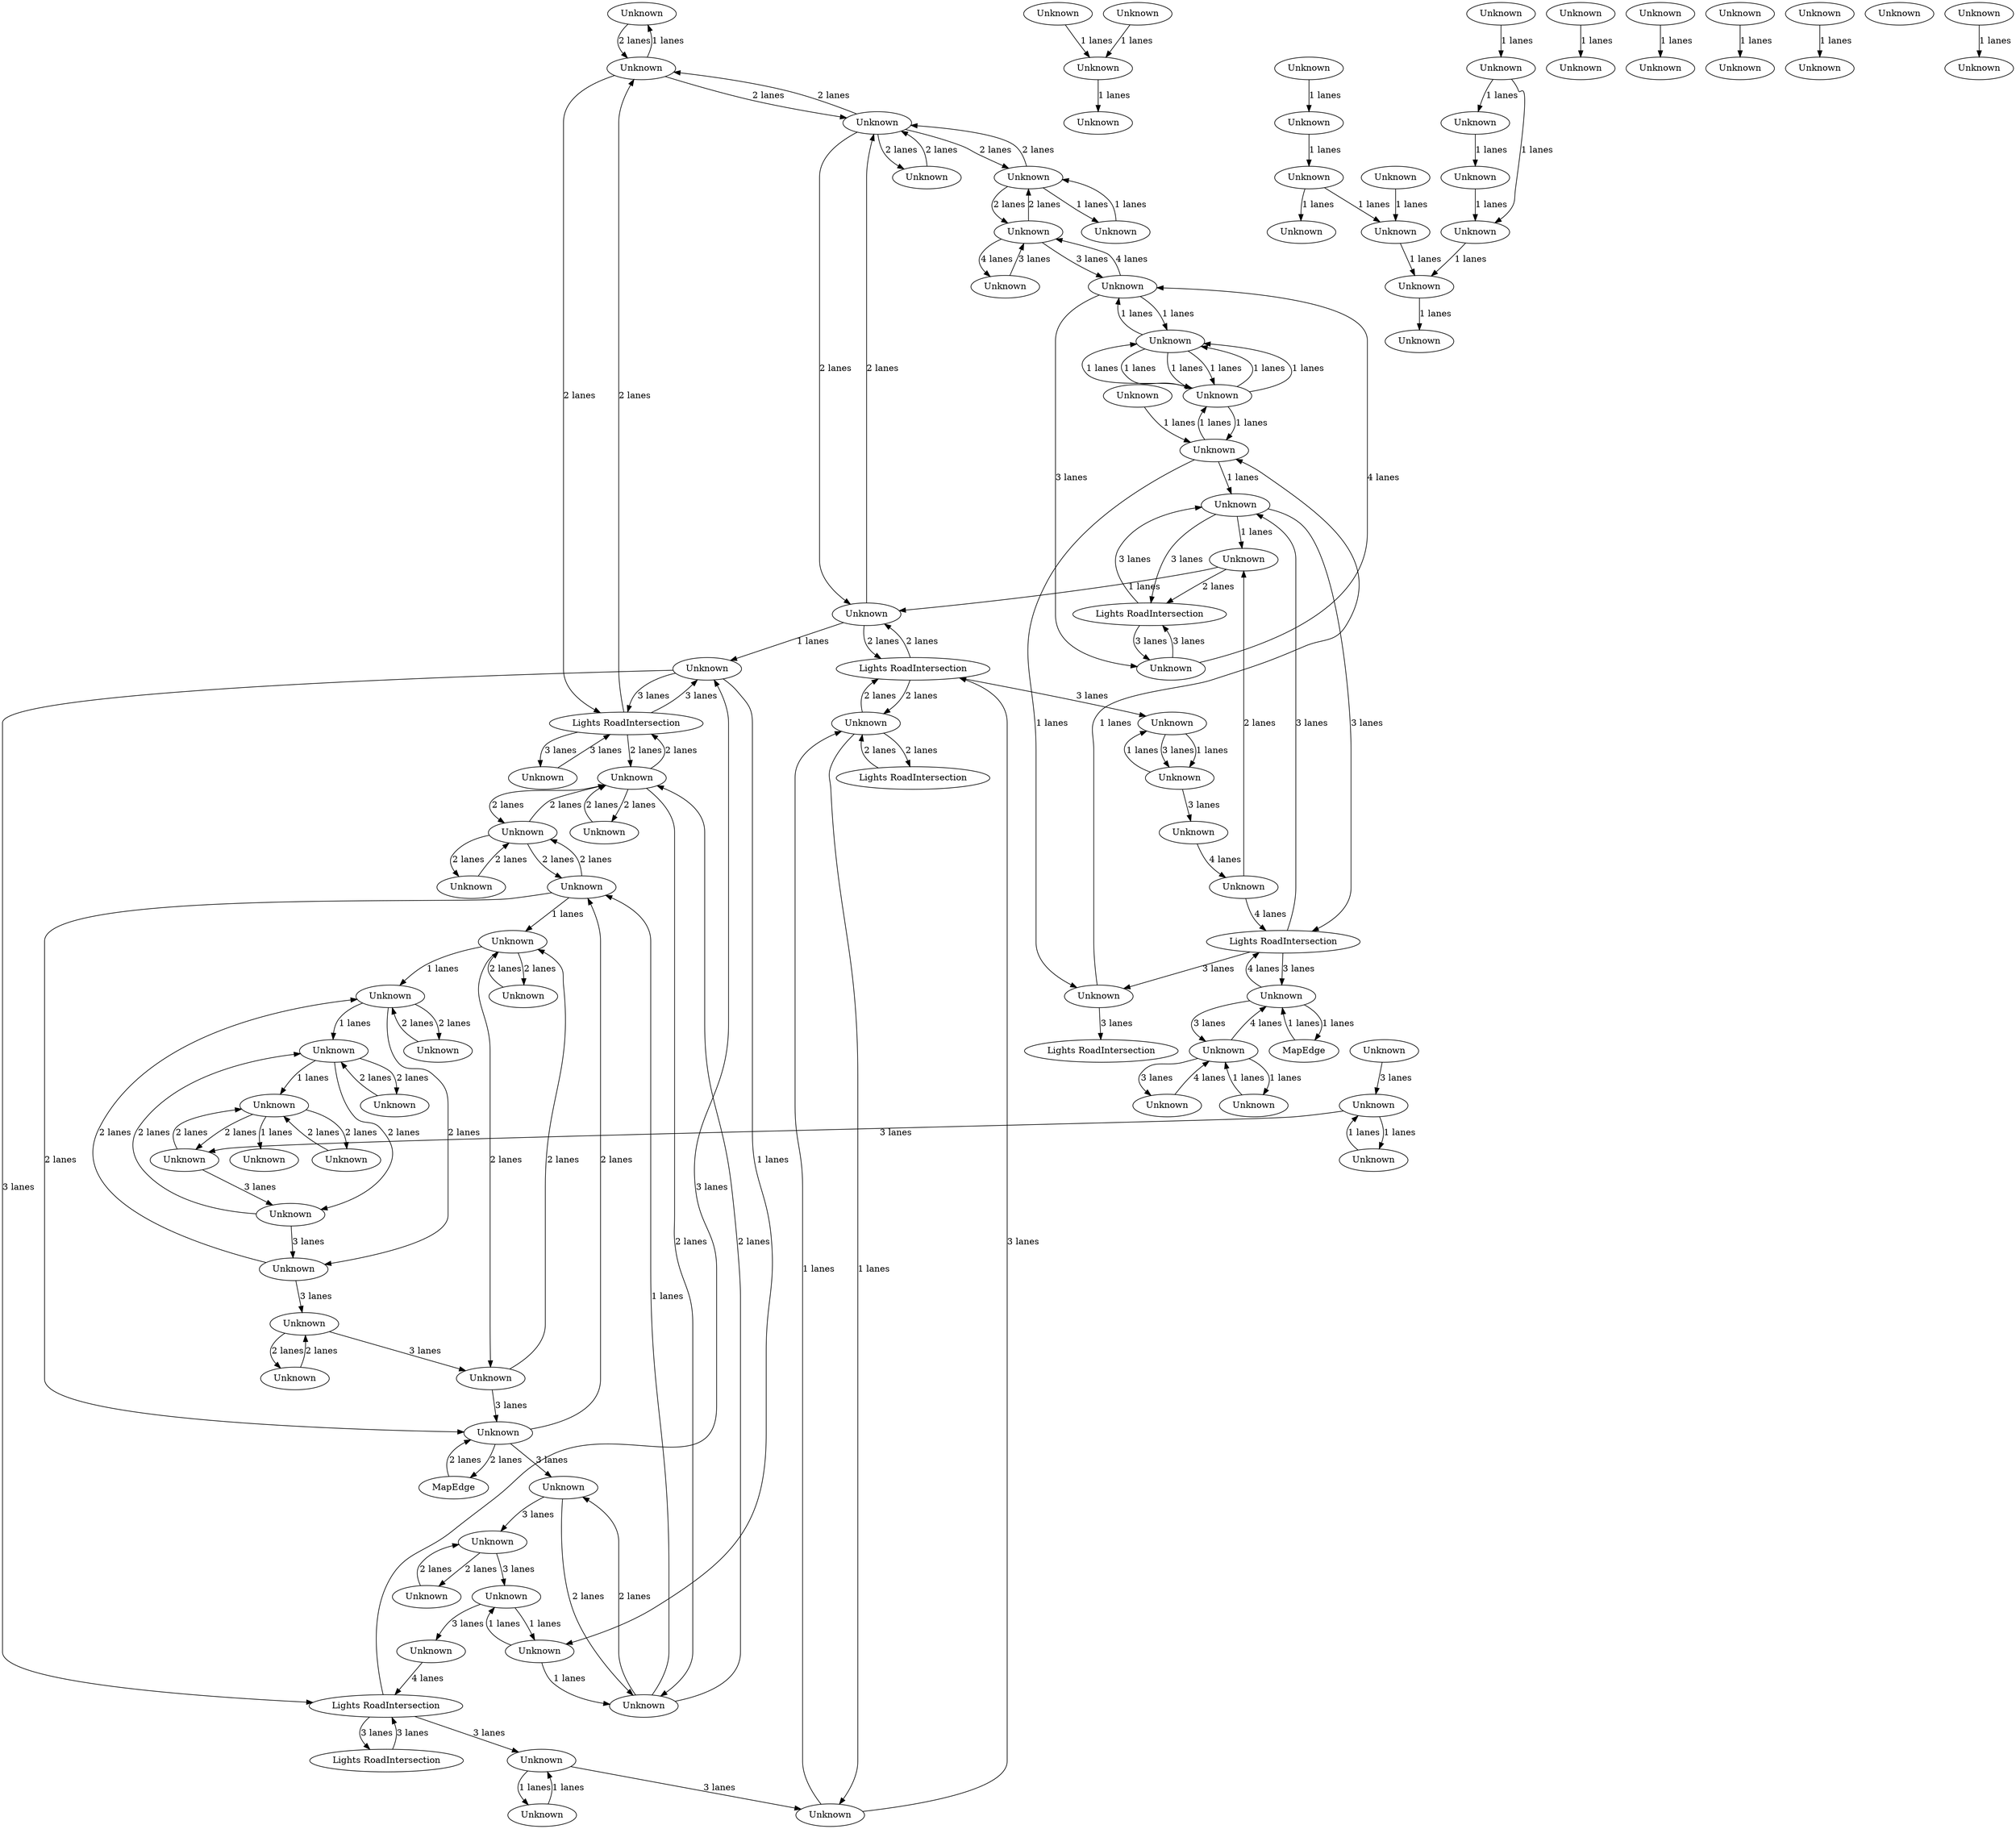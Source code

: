 digraph {
    0 [ label = "Unknown" ]
    1 [ label = "Unknown" ]
    2 [ label = "Unknown" ]
    3 [ label = "Lights RoadIntersection" ]
    4 [ label = "Unknown" ]
    5 [ label = "Unknown" ]
    6 [ label = "Unknown" ]
    7 [ label = "Unknown" ]
    8 [ label = "Unknown" ]
    9 [ label = "Lights RoadIntersection" ]
    10 [ label = "Lights RoadIntersection" ]
    11 [ label = "Lights RoadIntersection" ]
    12 [ label = "Lights RoadIntersection" ]
    13 [ label = "Unknown" ]
    14 [ label = "Unknown" ]
    15 [ label = "Lights RoadIntersection" ]
    16 [ label = "Lights RoadIntersection" ]
    17 [ label = "Unknown" ]
    18 [ label = "Unknown" ]
    19 [ label = "Unknown" ]
    20 [ label = "Unknown" ]
    21 [ label = "Unknown" ]
    22 [ label = "Unknown" ]
    23 [ label = "Unknown" ]
    24 [ label = "Unknown" ]
    25 [ label = "Unknown" ]
    26 [ label = "Unknown" ]
    27 [ label = "Unknown" ]
    28 [ label = "MapEdge" ]
    29 [ label = "Unknown" ]
    30 [ label = "Unknown" ]
    31 [ label = "Unknown" ]
    32 [ label = "Unknown" ]
    33 [ label = "Unknown" ]
    34 [ label = "Unknown" ]
    35 [ label = "Unknown" ]
    36 [ label = "Unknown" ]
    37 [ label = "Unknown" ]
    38 [ label = "Unknown" ]
    39 [ label = "Unknown" ]
    40 [ label = "Unknown" ]
    41 [ label = "Unknown" ]
    42 [ label = "Unknown" ]
    43 [ label = "Unknown" ]
    44 [ label = "Unknown" ]
    45 [ label = "Unknown" ]
    46 [ label = "Unknown" ]
    47 [ label = "Unknown" ]
    48 [ label = "Unknown" ]
    49 [ label = "Unknown" ]
    50 [ label = "Lights RoadIntersection" ]
    51 [ label = "Unknown" ]
    52 [ label = "Unknown" ]
    53 [ label = "Unknown" ]
    54 [ label = "Unknown" ]
    55 [ label = "Unknown" ]
    56 [ label = "Unknown" ]
    57 [ label = "Unknown" ]
    58 [ label = "Unknown" ]
    59 [ label = "Unknown" ]
    60 [ label = "Unknown" ]
    61 [ label = "Unknown" ]
    62 [ label = "Unknown" ]
    63 [ label = "Unknown" ]
    64 [ label = "Unknown" ]
    65 [ label = "Unknown" ]
    66 [ label = "Unknown" ]
    67 [ label = "Unknown" ]
    68 [ label = "Unknown" ]
    69 [ label = "Unknown" ]
    70 [ label = "Unknown" ]
    71 [ label = "Unknown" ]
    72 [ label = "Unknown" ]
    73 [ label = "Unknown" ]
    74 [ label = "Unknown" ]
    75 [ label = "Unknown" ]
    76 [ label = "Unknown" ]
    77 [ label = "Unknown" ]
    78 [ label = "Unknown" ]
    79 [ label = "Unknown" ]
    80 [ label = "Unknown" ]
    81 [ label = "Unknown" ]
    82 [ label = "Unknown" ]
    83 [ label = "Unknown" ]
    84 [ label = "Unknown" ]
    85 [ label = "Unknown" ]
    86 [ label = "Unknown" ]
    87 [ label = "Unknown" ]
    88 [ label = "Unknown" ]
    89 [ label = "Unknown" ]
    90 [ label = "Unknown" ]
    91 [ label = "Unknown" ]
    92 [ label = "MapEdge" ]
    93 [ label = "Unknown" ]
    94 [ label = "Unknown" ]
    95 [ label = "Unknown" ]
    96 [ label = "Unknown" ]
    97 [ label = "Unknown" ]
    98 [ label = "Unknown" ]
    99 [ label = "Unknown" ]
    100 [ label = "Unknown" ]
    0 -> 95 [ label = "2 lanes" ]
    95 -> 0 [ label = "1 lanes" ]
    5 -> 43 [ label = "2 lanes" ]
    43 -> 5 [ label = "2 lanes" ]
    43 -> 6 [ label = "2 lanes" ]
    6 -> 43 [ label = "2 lanes" ]
    13 -> 42 [ label = "2 lanes" ]
    42 -> 13 [ label = "2 lanes" ]
    42 -> 14 [ label = "2 lanes" ]
    14 -> 42 [ label = "2 lanes" ]
    41 -> 19 [ label = "2 lanes" ]
    19 -> 41 [ label = "2 lanes" ]
    89 -> 41 [ label = "2 lanes" ]
    41 -> 89 [ label = "2 lanes" ]
    18 -> 93 [ label = "2 lanes" ]
    93 -> 18 [ label = "2 lanes" ]
    2 -> 31 [ label = "2 lanes" ]
    31 -> 2 [ label = "2 lanes" ]
    31 -> 96 [ label = "2 lanes" ]
    96 -> 31 [ label = "2 lanes" ]
    17 -> 92 [ label = "2 lanes" ]
    92 -> 17 [ label = "2 lanes" ]
    20 -> 45 [ label = "2 lanes" ]
    45 -> 20 [ label = "2 lanes" ]
    21 -> 20 [ label = "2 lanes" ]
    20 -> 21 [ label = "2 lanes" ]
    45 -> 17 [ label = "2 lanes" ]
    17 -> 45 [ label = "2 lanes" ]
    25 -> 22 [ label = "1 lanes" ]
    22 -> 25 [ label = "1 lanes" ]
    28 -> 27 [ label = "1 lanes" ]
    27 -> 28 [ label = "1 lanes" ]
    31 -> 35 [ label = "1 lanes" ]
    35 -> 31 [ label = "1 lanes" ]
    7 -> 20 [ label = "2 lanes" ]
    20 -> 7 [ label = "2 lanes" ]
    10 -> 7 [ label = "2 lanes" ]
    7 -> 10 [ label = "2 lanes" ]
    95 -> 10 [ label = "2 lanes" ]
    10 -> 95 [ label = "2 lanes" ]
    7 -> 46 [ label = "2 lanes" ]
    46 -> 7 [ label = "2 lanes" ]
    46 -> 8 [ label = "2 lanes" ]
    8 -> 46 [ label = "2 lanes" ]
    91 -> 7 [ label = "2 lanes" ]
    7 -> 91 [ label = "2 lanes" ]
    44 -> 24 [ label = "2 lanes" ]
    24 -> 44 [ label = "2 lanes" ]
    90 -> 44 [ label = "2 lanes" ]
    44 -> 90 [ label = "2 lanes" ]
    77 -> 60 [ label = "1 lanes" ]
    71 -> 77 [ label = "1 lanes" ]
    27 -> 99 [ label = "3 lanes" ]
    99 -> 27 [ label = "4 lanes" ]
    99 -> 26 [ label = "3 lanes" ]
    26 -> 99 [ label = "4 lanes" ]
    10 -> 47 [ label = "3 lanes" ]
    47 -> 10 [ label = "3 lanes" ]
    34 -> 10 [ label = "3 lanes" ]
    10 -> 34 [ label = "3 lanes" ]
    47 -> 11 [ label = "3 lanes" ]
    11 -> 47 [ label = "3 lanes" ]
    49 -> 9 [ label = "3 lanes" ]
    74 -> 36 [ label = "1 lanes" ]
    37 -> 73 [ label = "1 lanes" ]
    73 -> 74 [ label = "1 lanes" ]
    70 -> 37 [ label = "1 lanes" ]
    6 -> 18 [ label = "3 lanes" ]
    14 -> 6 [ label = "3 lanes" ]
    17 -> 8 [ label = "3 lanes" ]
    18 -> 24 [ label = "3 lanes" ]
    19 -> 14 [ label = "3 lanes" ]
    24 -> 17 [ label = "3 lanes" ]
    25 -> 19 [ label = "3 lanes" ]
    39 -> 25 [ label = "3 lanes" ]
    4 -> 78 [ label = "3 lanes" ]
    8 -> 4 [ label = "3 lanes" ]
    78 -> 32 [ label = "3 lanes" ]
    40 -> 23 [ label = "4 lanes" ]
    23 -> 3 [ label = "4 lanes" ]
    32 -> 11 [ label = "4 lanes" ]
    11 -> 82 [ label = "3 lanes" ]
    15 -> 64 [ label = "3 lanes" ]
    62 -> 15 [ label = "3 lanes" ]
    64 -> 65 [ label = "3 lanes" ]
    65 -> 40 [ label = "3 lanes" ]
    82 -> 62 [ label = "3 lanes" ]
    84 -> 30 [ label = "1 lanes" ]
    52 -> 84 [ label = "1 lanes" ]
    23 -> 68 [ label = "2 lanes" ]
    68 -> 50 [ label = "2 lanes" ]
    56 -> 53 [ label = "1 lanes" ]
    54 -> 55 [ label = "1 lanes" ]
    58 -> 57 [ label = "1 lanes" ]
    59 -> 51 [ label = "1 lanes" ]
    78 -> 61 [ label = "1 lanes" ]
    61 -> 78 [ label = "1 lanes" ]
    63 -> 62 [ label = "1 lanes" ]
    62 -> 63 [ label = "1 lanes" ]
    65 -> 64 [ label = "1 lanes" ]
    64 -> 65 [ label = "1 lanes" ]
    15 -> 63 [ label = "2 lanes" ]
    63 -> 15 [ label = "2 lanes" ]
    63 -> 16 [ label = "2 lanes" ]
    16 -> 63 [ label = "2 lanes" ]
    4 -> 94 [ label = "2 lanes" ]
    94 -> 4 [ label = "2 lanes" ]
    12 -> 11 [ label = "3 lanes" ]
    11 -> 12 [ label = "3 lanes" ]
    3 -> 27 [ label = "3 lanes" ]
    27 -> 3 [ label = "4 lanes" ]
    72 -> 70 [ label = "1 lanes" ]
    38 -> 72 [ label = "1 lanes" ]
    33 -> 71 [ label = "1 lanes" ]
    72 -> 73 [ label = "1 lanes" ]
    75 -> 76 [ label = "1 lanes" ]
    76 -> 74 [ label = "1 lanes" ]
    77 -> 76 [ label = "1 lanes" ]
    48 -> 50 [ label = "3 lanes" ]
    50 -> 48 [ label = "3 lanes" ]
    80 -> 79 [ label = "1 lanes" ]
    1 -> 2 [ label = "3 lanes" ]
    2 -> 1 [ label = "4 lanes" ]
    2 -> 85 [ label = "3 lanes" ]
    85 -> 2 [ label = "4 lanes" ]
    85 -> 48 [ label = "3 lanes" ]
    48 -> 85 [ label = "4 lanes" ]
    42 -> 41 [ label = "1 lanes" ]
    43 -> 42 [ label = "1 lanes" ]
    44 -> 43 [ label = "1 lanes" ]
    45 -> 44 [ label = "1 lanes" ]
    46 -> 45 [ label = "1 lanes" ]
    61 -> 46 [ label = "1 lanes" ]
    67 -> 47 [ label = "1 lanes" ]
    47 -> 61 [ label = "1 lanes" ]
    68 -> 67 [ label = "1 lanes" ]
    69 -> 68 [ label = "1 lanes" ]
    88 -> 69 [ label = "1 lanes" ]
    41 -> 81 [ label = "1 lanes" ]
    98 -> 88 [ label = "1 lanes" ]
    50 -> 69 [ label = "3 lanes" ]
    69 -> 50 [ label = "3 lanes" ]
    69 -> 3 [ label = "3 lanes" ]
    3 -> 69 [ label = "3 lanes" ]
    3 -> 49 [ label = "3 lanes" ]
    82 -> 83 [ label = "1 lanes" ]
    83 -> 82 [ label = "1 lanes" ]
    29 -> 84 [ label = "1 lanes" ]
    85 -> 86 [ label = "1 lanes" ]
    86 -> 85 [ label = "1 lanes" ]
    86 -> 87 [ label = "1 lanes" ]
    87 -> 86 [ label = "1 lanes" ]
    87 -> 88 [ label = "1 lanes" ]
    88 -> 87 [ label = "1 lanes" ]
    88 -> 49 [ label = "1 lanes" ]
    49 -> 88 [ label = "1 lanes" ]
    86 -> 87 [ label = "1 lanes" ]
    87 -> 86 [ label = "1 lanes" ]
    86 -> 87 [ label = "1 lanes" ]
    87 -> 86 [ label = "1 lanes" ]
    67 -> 15 [ label = "2 lanes" ]
    15 -> 67 [ label = "2 lanes" ]
    96 -> 67 [ label = "2 lanes" ]
    67 -> 96 [ label = "2 lanes" ]
    96 -> 95 [ label = "2 lanes" ]
    95 -> 96 [ label = "2 lanes" ]
    97 -> 96 [ label = "2 lanes" ]
    96 -> 97 [ label = "2 lanes" ]
    99 -> 100 [ label = "1 lanes" ]
    100 -> 99 [ label = "1 lanes" ]
}
